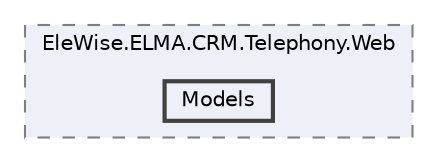 digraph "Web/Modules/EleWise.ELMA.CRM.Telephony.Web/Models"
{
 // LATEX_PDF_SIZE
  bgcolor="transparent";
  edge [fontname=Helvetica,fontsize=10,labelfontname=Helvetica,labelfontsize=10];
  node [fontname=Helvetica,fontsize=10,shape=box,height=0.2,width=0.4];
  compound=true
  subgraph clusterdir_63c2ba1b2597c0d53c86bd5b9a482147 {
    graph [ bgcolor="#edf0f7", pencolor="grey50", label="EleWise.ELMA.CRM.Telephony.Web", fontname=Helvetica,fontsize=10 style="filled,dashed", URL="dir_63c2ba1b2597c0d53c86bd5b9a482147.html",tooltip=""]
  dir_09198591657dbee78ee63a89f3b34d19 [label="Models", fillcolor="#edf0f7", color="grey25", style="filled,bold", URL="dir_09198591657dbee78ee63a89f3b34d19.html",tooltip=""];
  }
}
